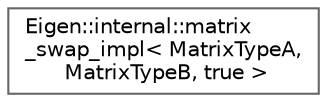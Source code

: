 digraph "Graphical Class Hierarchy"
{
 // LATEX_PDF_SIZE
  bgcolor="transparent";
  edge [fontname=Helvetica,fontsize=10,labelfontname=Helvetica,labelfontsize=10];
  node [fontname=Helvetica,fontsize=10,shape=box,height=0.2,width=0.4];
  rankdir="LR";
  Node0 [id="Node000000",label="Eigen::internal::matrix\l_swap_impl\< MatrixTypeA,\l MatrixTypeB, true \>",height=0.2,width=0.4,color="grey40", fillcolor="white", style="filled",URL="$structEigen_1_1internal_1_1matrix__swap__impl_3_01MatrixTypeA_00_01MatrixTypeB_00_01true_01_4.html",tooltip=" "];
}
